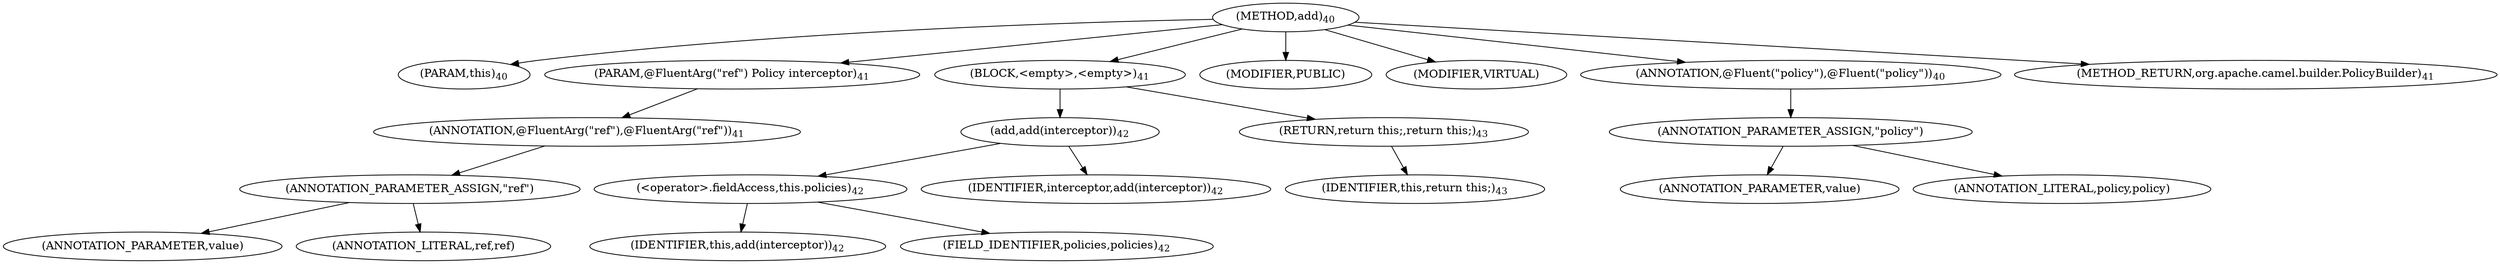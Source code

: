 digraph "add" {  
"51" [label = <(METHOD,add)<SUB>40</SUB>> ]
"6" [label = <(PARAM,this)<SUB>40</SUB>> ]
"52" [label = <(PARAM,@FluentArg(&quot;ref&quot;) Policy interceptor)<SUB>41</SUB>> ]
"53" [label = <(ANNOTATION,@FluentArg(&quot;ref&quot;),@FluentArg(&quot;ref&quot;))<SUB>41</SUB>> ]
"54" [label = <(ANNOTATION_PARAMETER_ASSIGN,&quot;ref&quot;)> ]
"55" [label = <(ANNOTATION_PARAMETER,value)> ]
"56" [label = <(ANNOTATION_LITERAL,ref,ref)> ]
"57" [label = <(BLOCK,&lt;empty&gt;,&lt;empty&gt;)<SUB>41</SUB>> ]
"58" [label = <(add,add(interceptor))<SUB>42</SUB>> ]
"59" [label = <(&lt;operator&gt;.fieldAccess,this.policies)<SUB>42</SUB>> ]
"60" [label = <(IDENTIFIER,this,add(interceptor))<SUB>42</SUB>> ]
"61" [label = <(FIELD_IDENTIFIER,policies,policies)<SUB>42</SUB>> ]
"62" [label = <(IDENTIFIER,interceptor,add(interceptor))<SUB>42</SUB>> ]
"63" [label = <(RETURN,return this;,return this;)<SUB>43</SUB>> ]
"5" [label = <(IDENTIFIER,this,return this;)<SUB>43</SUB>> ]
"64" [label = <(MODIFIER,PUBLIC)> ]
"65" [label = <(MODIFIER,VIRTUAL)> ]
"66" [label = <(ANNOTATION,@Fluent(&quot;policy&quot;),@Fluent(&quot;policy&quot;))<SUB>40</SUB>> ]
"67" [label = <(ANNOTATION_PARAMETER_ASSIGN,&quot;policy&quot;)> ]
"68" [label = <(ANNOTATION_PARAMETER,value)> ]
"69" [label = <(ANNOTATION_LITERAL,policy,policy)> ]
"70" [label = <(METHOD_RETURN,org.apache.camel.builder.PolicyBuilder)<SUB>41</SUB>> ]
  "51" -> "6" 
  "51" -> "52" 
  "51" -> "57" 
  "51" -> "64" 
  "51" -> "65" 
  "51" -> "66" 
  "51" -> "70" 
  "52" -> "53" 
  "53" -> "54" 
  "54" -> "55" 
  "54" -> "56" 
  "57" -> "58" 
  "57" -> "63" 
  "58" -> "59" 
  "58" -> "62" 
  "59" -> "60" 
  "59" -> "61" 
  "63" -> "5" 
  "66" -> "67" 
  "67" -> "68" 
  "67" -> "69" 
}
